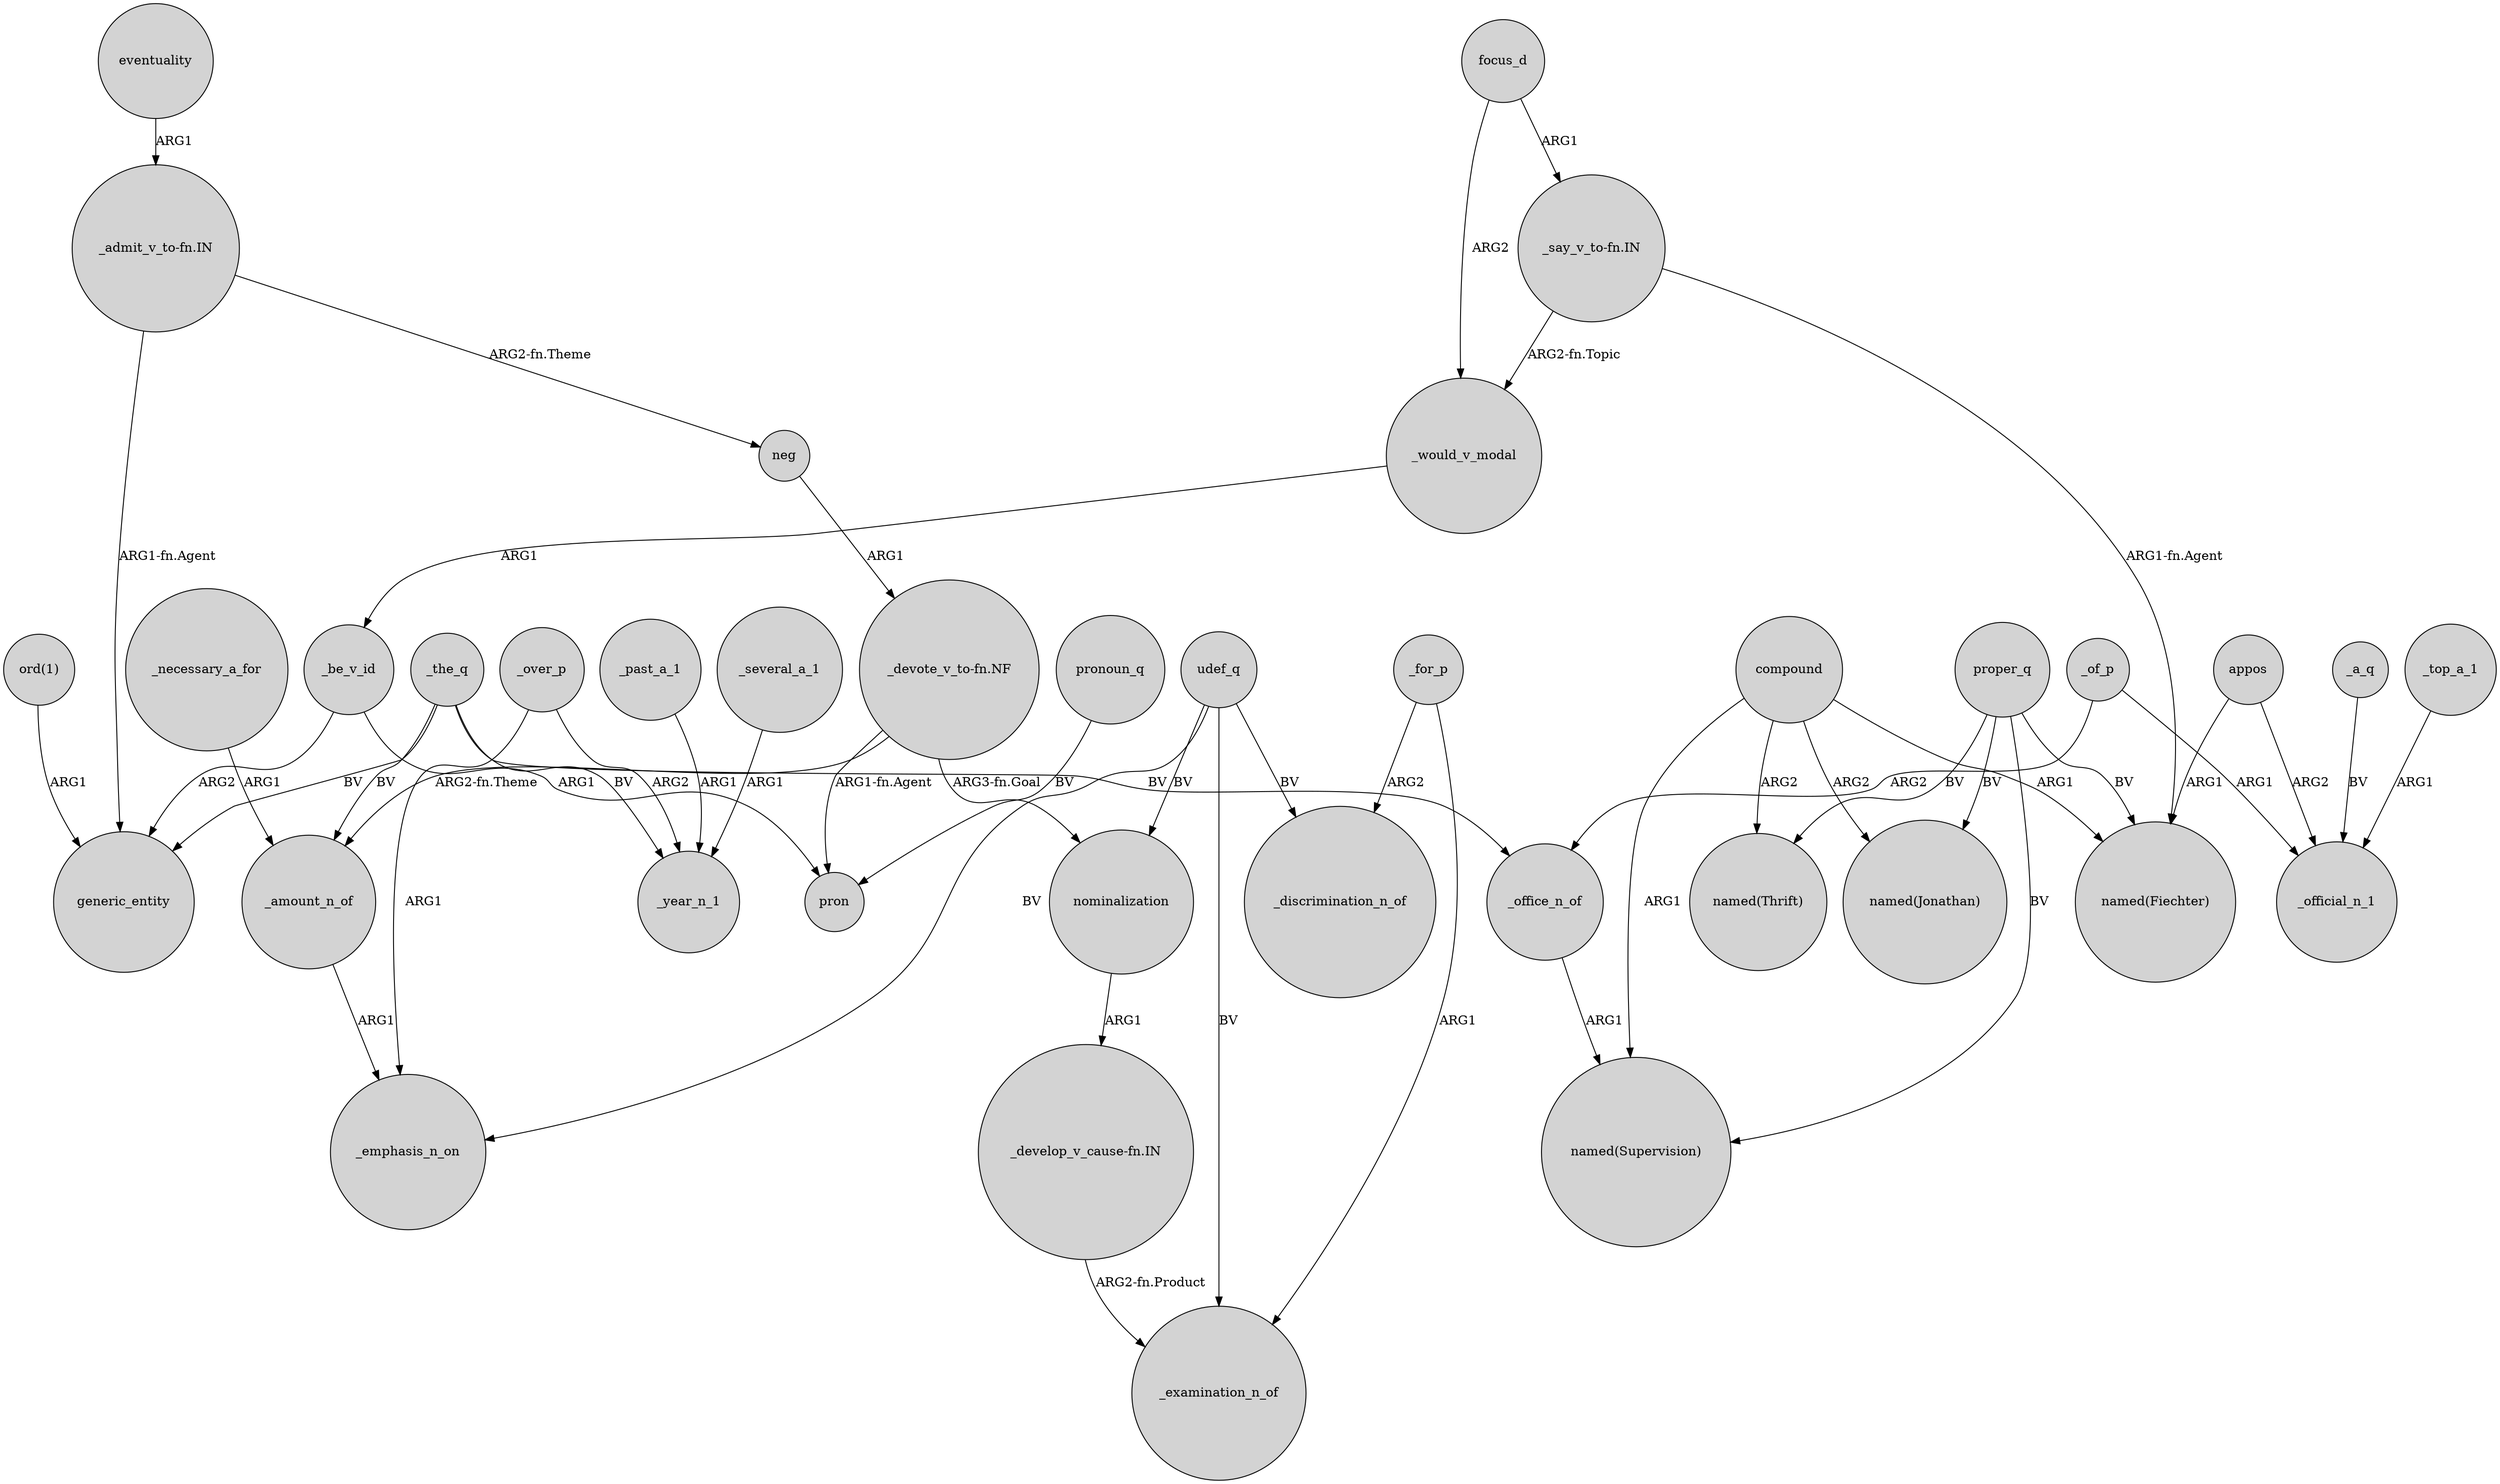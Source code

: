 digraph {
	node [shape=circle style=filled]
	"_say_v_to-fn.IN" -> _would_v_modal [label="ARG2-fn.Topic"]
	"ord(1)" -> generic_entity [label=ARG1]
	_the_q -> generic_entity [label=BV]
	"_devote_v_to-fn.NF" -> pron [label="ARG1-fn.Agent"]
	focus_d -> _would_v_modal [label=ARG2]
	appos -> _official_n_1 [label=ARG2]
	_the_q -> _amount_n_of [label=BV]
	_office_n_of -> "named(Supervision)" [label=ARG1]
	_over_p -> _emphasis_n_on [label=ARG1]
	compound -> "named(Jonathan)" [label=ARG2]
	proper_q -> "named(Fiechter)" [label=BV]
	nominalization -> "_develop_v_cause-fn.IN" [label=ARG1]
	neg -> "_devote_v_to-fn.NF" [label=ARG1]
	_would_v_modal -> _be_v_id [label=ARG1]
	"_say_v_to-fn.IN" -> "named(Fiechter)" [label="ARG1-fn.Agent"]
	compound -> "named(Thrift)" [label=ARG2]
	proper_q -> "named(Supervision)" [label=BV]
	_be_v_id -> pron [label=ARG1]
	_the_q -> _office_n_of [label=BV]
	_be_v_id -> generic_entity [label=ARG2]
	_past_a_1 -> _year_n_1 [label=ARG1]
	_necessary_a_for -> _amount_n_of [label=ARG1]
	pronoun_q -> pron [label=BV]
	appos -> "named(Fiechter)" [label=ARG1]
	_a_q -> _official_n_1 [label=BV]
	compound -> "named(Supervision)" [label=ARG1]
	"_devote_v_to-fn.NF" -> nominalization [label="ARG3-fn.Goal"]
	udef_q -> _emphasis_n_on [label=BV]
	compound -> "named(Fiechter)" [label=ARG1]
	_for_p -> _discrimination_n_of [label=ARG2]
	_amount_n_of -> _emphasis_n_on [label=ARG1]
	"_develop_v_cause-fn.IN" -> _examination_n_of [label="ARG2-fn.Product"]
	udef_q -> nominalization [label=BV]
	_the_q -> _year_n_1 [label=BV]
	_top_a_1 -> _official_n_1 [label=ARG1]
	"_admit_v_to-fn.IN" -> neg [label="ARG2-fn.Theme"]
	proper_q -> "named(Thrift)" [label=BV]
	_over_p -> _year_n_1 [label=ARG2]
	_of_p -> _official_n_1 [label=ARG1]
	_of_p -> _office_n_of [label=ARG2]
	udef_q -> _discrimination_n_of [label=BV]
	"_admit_v_to-fn.IN" -> generic_entity [label="ARG1-fn.Agent"]
	eventuality -> "_admit_v_to-fn.IN" [label=ARG1]
	_several_a_1 -> _year_n_1 [label=ARG1]
	proper_q -> "named(Jonathan)" [label=BV]
	"_devote_v_to-fn.NF" -> _amount_n_of [label="ARG2-fn.Theme"]
	udef_q -> _examination_n_of [label=BV]
	_for_p -> _examination_n_of [label=ARG1]
	focus_d -> "_say_v_to-fn.IN" [label=ARG1]
}

